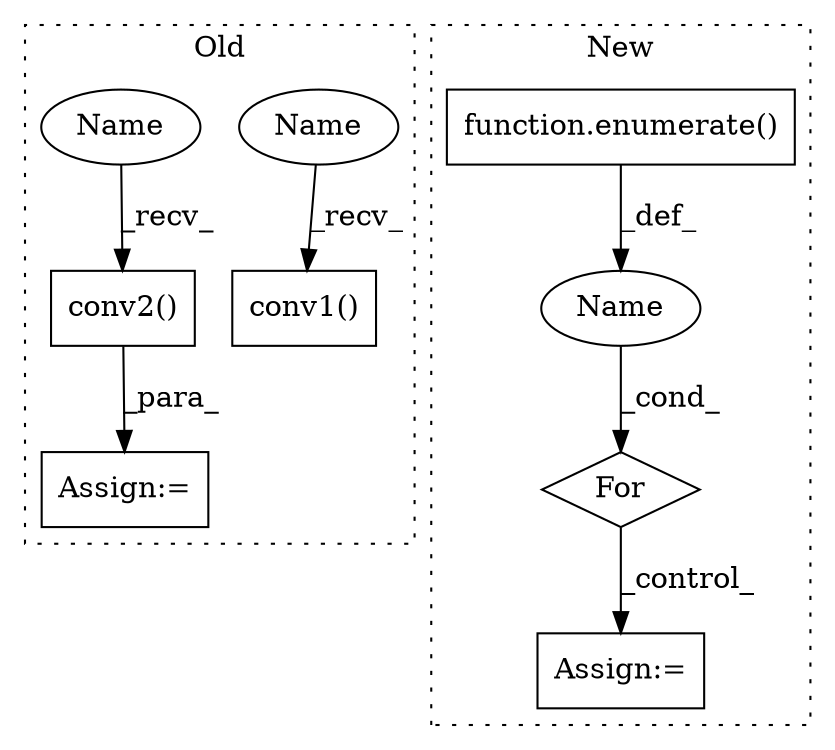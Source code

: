 digraph G {
subgraph cluster0 {
1 [label="conv2()" a="75" s="1635,1652" l="11,1" shape="box"];
6 [label="Assign:=" a="68" s="1665" l="3" shape="box"];
7 [label="conv1()" a="75" s="1837,1858" l="11,1" shape="box"];
8 [label="Name" a="87" s="1837" l="4" shape="ellipse"];
9 [label="Name" a="87" s="1635" l="4" shape="ellipse"];
label = "Old";
style="dotted";
}
subgraph cluster1 {
2 [label="function.enumerate()" a="75" s="2093,2114" l="10,1" shape="box"];
3 [label="For" a="107" s="2075,2115" l="4,5" shape="diamond"];
4 [label="Name" a="87" s="2084" l="5" shape="ellipse"];
5 [label="Assign:=" a="68" s="2197" l="3" shape="box"];
label = "New";
style="dotted";
}
1 -> 6 [label="_para_"];
2 -> 4 [label="_def_"];
3 -> 5 [label="_control_"];
4 -> 3 [label="_cond_"];
8 -> 7 [label="_recv_"];
9 -> 1 [label="_recv_"];
}